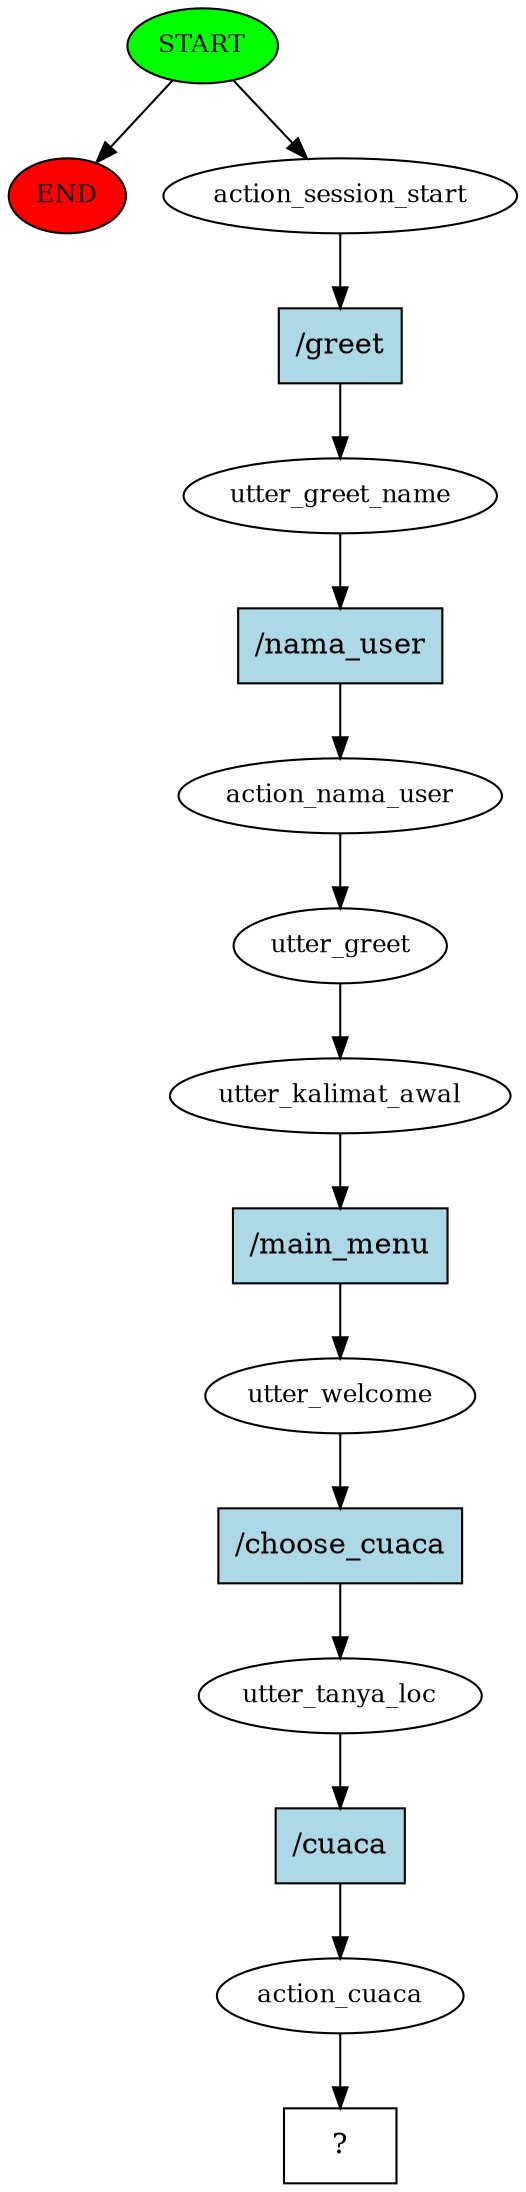 digraph  {
0 [class="start active", fillcolor=green, fontsize=12, label=START, style=filled];
"-1" [class=end, fillcolor=red, fontsize=12, label=END, style=filled];
1 [class=active, fontsize=12, label=action_session_start];
2 [class=active, fontsize=12, label=utter_greet_name];
3 [class=active, fontsize=12, label=action_nama_user];
4 [class=active, fontsize=12, label=utter_greet];
5 [class=active, fontsize=12, label=utter_kalimat_awal];
6 [class=active, fontsize=12, label=utter_welcome];
7 [class=active, fontsize=12, label=utter_tanya_loc];
8 [class=active, fontsize=12, label=action_cuaca];
9 [class="intent dashed active", label="  ?  ", shape=rect];
10 [class="intent active", fillcolor=lightblue, label="/greet", shape=rect, style=filled];
11 [class="intent active", fillcolor=lightblue, label="/nama_user", shape=rect, style=filled];
12 [class="intent active", fillcolor=lightblue, label="/main_menu", shape=rect, style=filled];
13 [class="intent active", fillcolor=lightblue, label="/choose_cuaca", shape=rect, style=filled];
14 [class="intent active", fillcolor=lightblue, label="/cuaca", shape=rect, style=filled];
0 -> "-1"  [class="", key=NONE, label=""];
0 -> 1  [class=active, key=NONE, label=""];
1 -> 10  [class=active, key=0];
2 -> 11  [class=active, key=0];
3 -> 4  [class=active, key=NONE, label=""];
4 -> 5  [class=active, key=NONE, label=""];
5 -> 12  [class=active, key=0];
6 -> 13  [class=active, key=0];
7 -> 14  [class=active, key=0];
8 -> 9  [class=active, key=NONE, label=""];
10 -> 2  [class=active, key=0];
11 -> 3  [class=active, key=0];
12 -> 6  [class=active, key=0];
13 -> 7  [class=active, key=0];
14 -> 8  [class=active, key=0];
}
